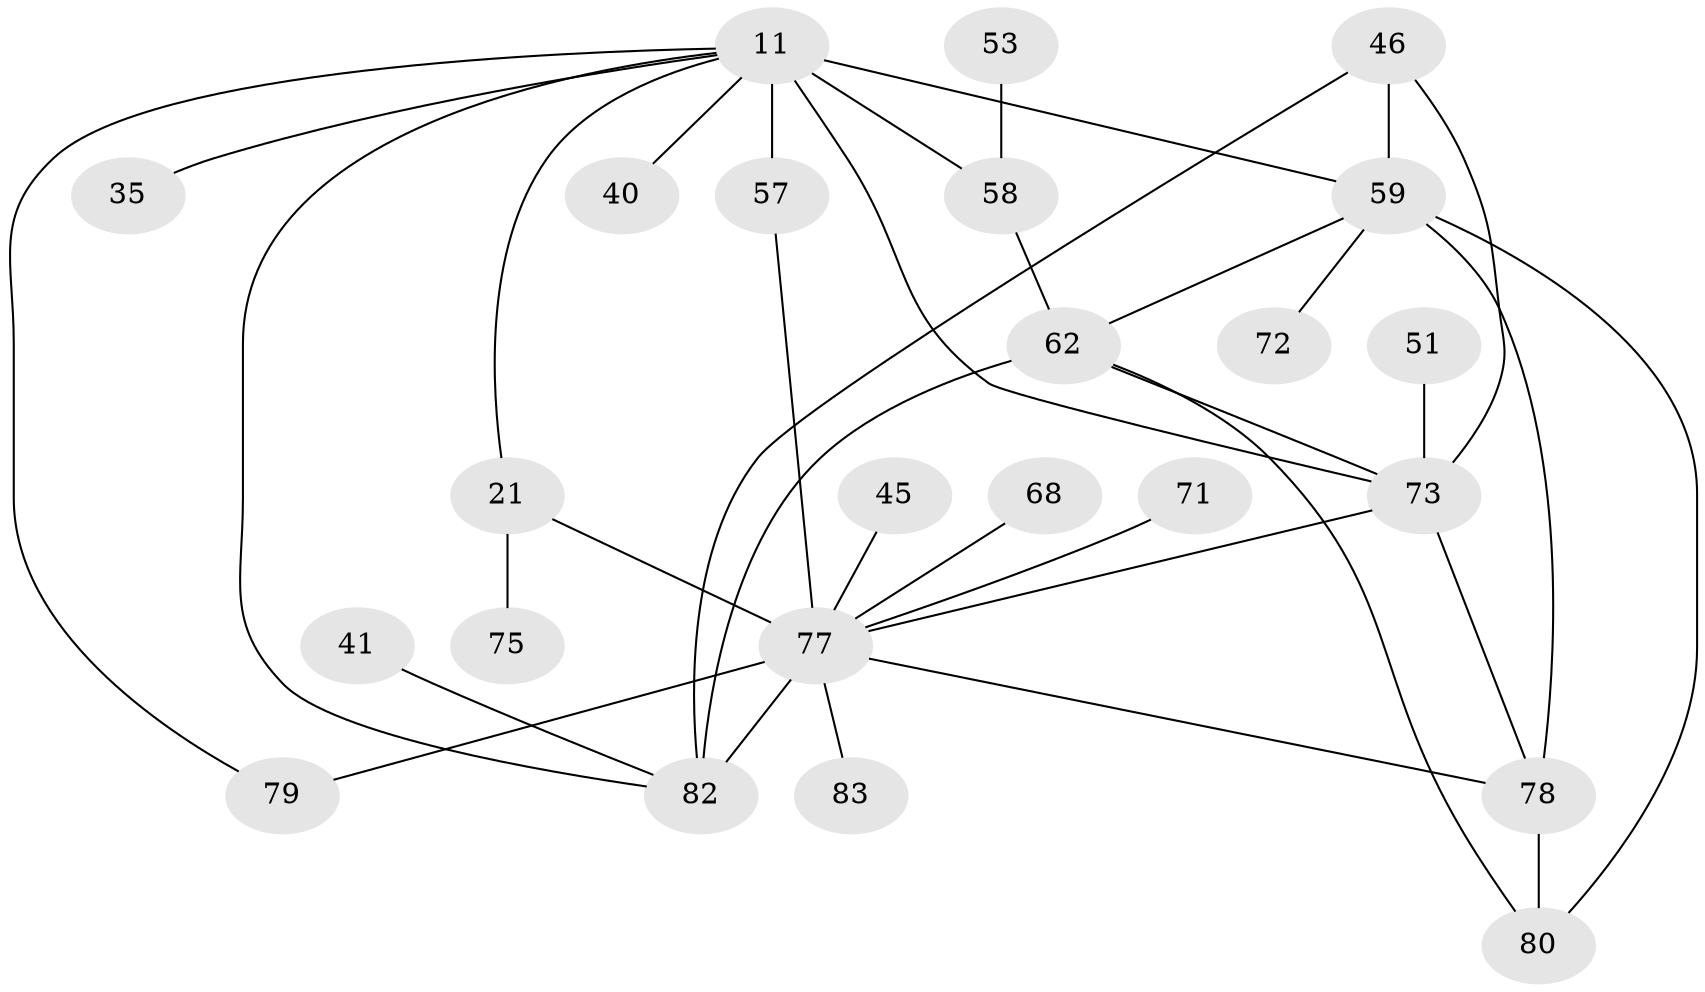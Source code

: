 // original degree distribution, {5: 0.12048192771084337, 2: 0.30120481927710846, 7: 0.024096385542168676, 4: 0.14457831325301204, 3: 0.18072289156626506, 6: 0.024096385542168676, 1: 0.20481927710843373}
// Generated by graph-tools (version 1.1) at 2025/44/03/04/25 21:44:42]
// undirected, 24 vertices, 36 edges
graph export_dot {
graph [start="1"]
  node [color=gray90,style=filled];
  11 [super="+5+6"];
  21 [super="+9"];
  35;
  40;
  41 [super="+31"];
  45;
  46;
  51;
  53;
  57 [super="+55"];
  58 [super="+49+50"];
  59 [super="+34"];
  62 [super="+30+52+47"];
  68;
  71;
  72;
  73 [super="+67+28+27"];
  75;
  77 [super="+48+76+69+70+74"];
  78 [super="+66+56"];
  79;
  80 [super="+17+25+43"];
  82 [super="+24+65+36+15"];
  83 [super="+81"];
  11 -- 79;
  11 -- 40;
  11 -- 57 [weight=4];
  11 -- 35;
  11 -- 59 [weight=2];
  11 -- 21 [weight=2];
  11 -- 82 [weight=3];
  11 -- 73 [weight=3];
  11 -- 58 [weight=2];
  21 -- 75;
  21 -- 77 [weight=3];
  41 -- 82;
  45 -- 77;
  46 -- 59;
  46 -- 73;
  46 -- 82;
  51 -- 73;
  53 -- 58;
  57 -- 77 [weight=3];
  58 -- 62;
  59 -- 72;
  59 -- 78 [weight=3];
  59 -- 62;
  59 -- 80;
  62 -- 82 [weight=2];
  62 -- 73;
  62 -- 80;
  68 -- 77;
  71 -- 77;
  73 -- 78;
  73 -- 77 [weight=2];
  77 -- 82 [weight=5];
  77 -- 79;
  77 -- 78;
  77 -- 83;
  78 -- 80 [weight=2];
}
